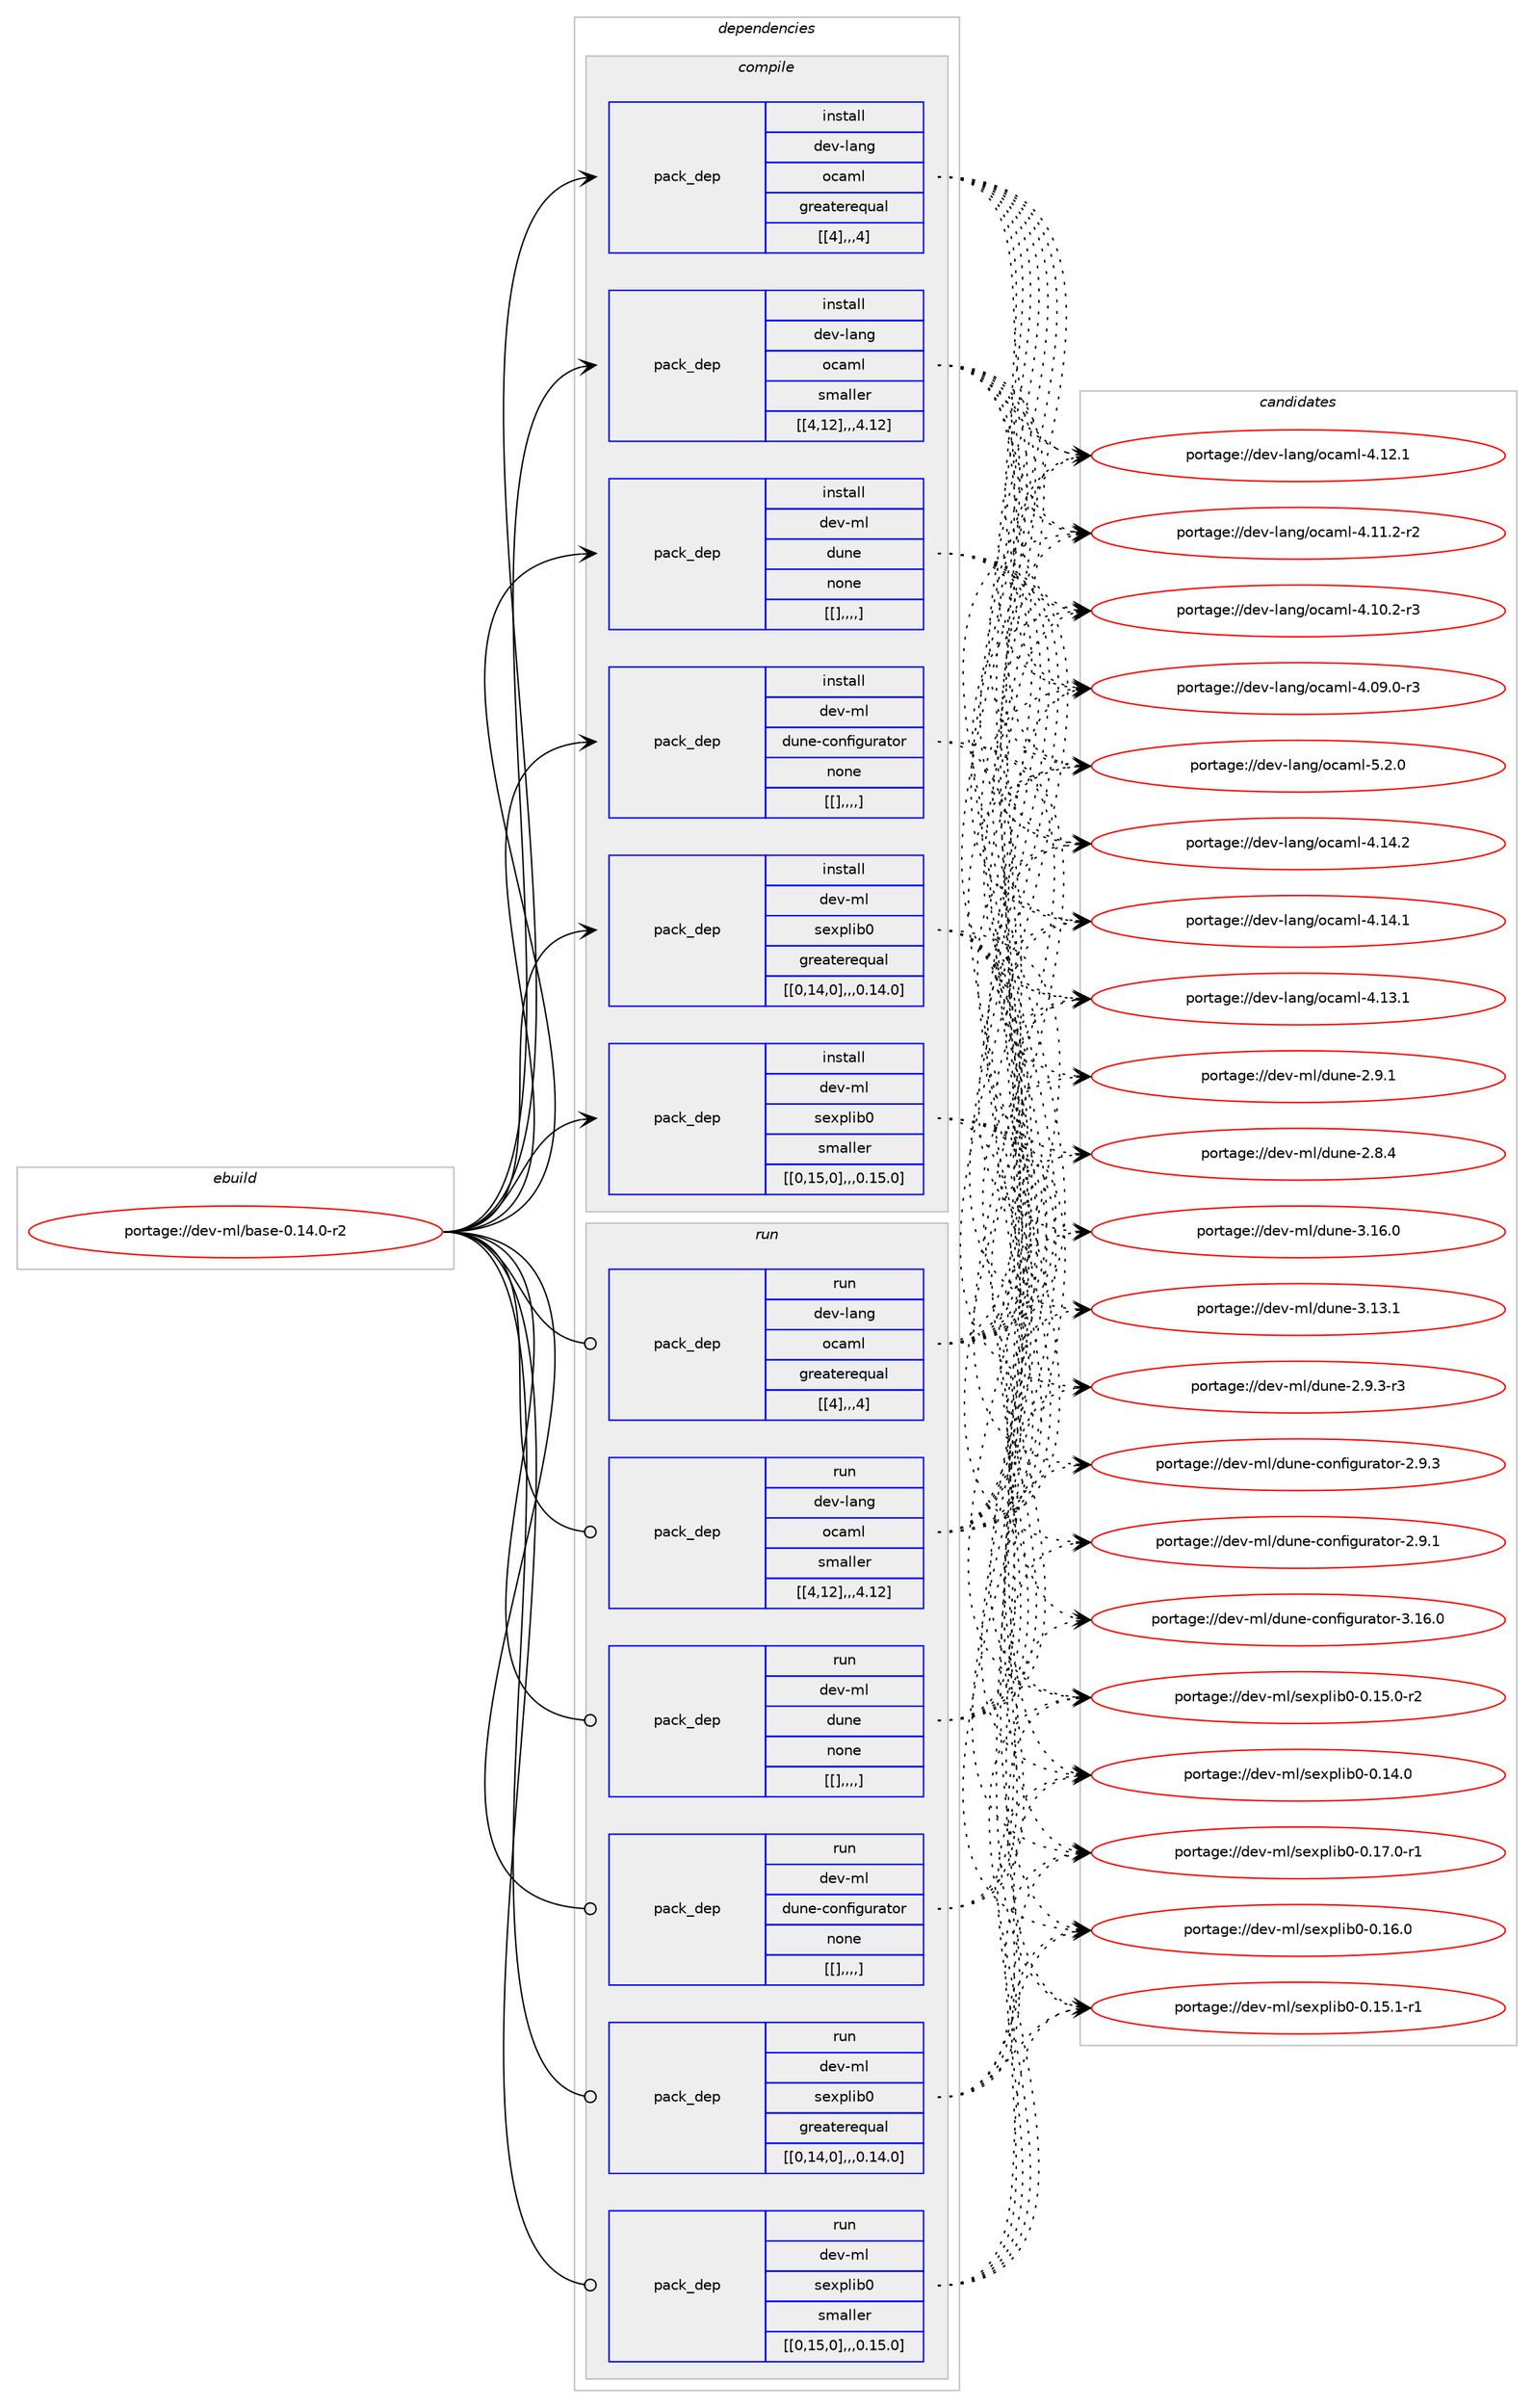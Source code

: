 digraph prolog {

# *************
# Graph options
# *************

newrank=true;
concentrate=true;
compound=true;
graph [rankdir=LR,fontname=Helvetica,fontsize=10,ranksep=1.5];#, ranksep=2.5, nodesep=0.2];
edge  [arrowhead=vee];
node  [fontname=Helvetica,fontsize=10];

# **********
# The ebuild
# **********

subgraph cluster_leftcol {
color=gray;
label=<<i>ebuild</i>>;
id [label="portage://dev-ml/base-0.14.0-r2", color=red, width=4, href="../dev-ml/base-0.14.0-r2.svg"];
}

# ****************
# The dependencies
# ****************

subgraph cluster_midcol {
color=gray;
label=<<i>dependencies</i>>;
subgraph cluster_compile {
fillcolor="#eeeeee";
style=filled;
label=<<i>compile</i>>;
subgraph pack87461 {
dependency118764 [label=<<TABLE BORDER="0" CELLBORDER="1" CELLSPACING="0" CELLPADDING="4" WIDTH="220"><TR><TD ROWSPAN="6" CELLPADDING="30">pack_dep</TD></TR><TR><TD WIDTH="110">install</TD></TR><TR><TD>dev-lang</TD></TR><TR><TD>ocaml</TD></TR><TR><TD>greaterequal</TD></TR><TR><TD>[[4],,,4]</TD></TR></TABLE>>, shape=none, color=blue];
}
id:e -> dependency118764:w [weight=20,style="solid",arrowhead="vee"];
subgraph pack87462 {
dependency118765 [label=<<TABLE BORDER="0" CELLBORDER="1" CELLSPACING="0" CELLPADDING="4" WIDTH="220"><TR><TD ROWSPAN="6" CELLPADDING="30">pack_dep</TD></TR><TR><TD WIDTH="110">install</TD></TR><TR><TD>dev-lang</TD></TR><TR><TD>ocaml</TD></TR><TR><TD>smaller</TD></TR><TR><TD>[[4,12],,,4.12]</TD></TR></TABLE>>, shape=none, color=blue];
}
id:e -> dependency118765:w [weight=20,style="solid",arrowhead="vee"];
subgraph pack87463 {
dependency118766 [label=<<TABLE BORDER="0" CELLBORDER="1" CELLSPACING="0" CELLPADDING="4" WIDTH="220"><TR><TD ROWSPAN="6" CELLPADDING="30">pack_dep</TD></TR><TR><TD WIDTH="110">install</TD></TR><TR><TD>dev-ml</TD></TR><TR><TD>dune</TD></TR><TR><TD>none</TD></TR><TR><TD>[[],,,,]</TD></TR></TABLE>>, shape=none, color=blue];
}
id:e -> dependency118766:w [weight=20,style="solid",arrowhead="vee"];
subgraph pack87464 {
dependency118767 [label=<<TABLE BORDER="0" CELLBORDER="1" CELLSPACING="0" CELLPADDING="4" WIDTH="220"><TR><TD ROWSPAN="6" CELLPADDING="30">pack_dep</TD></TR><TR><TD WIDTH="110">install</TD></TR><TR><TD>dev-ml</TD></TR><TR><TD>dune-configurator</TD></TR><TR><TD>none</TD></TR><TR><TD>[[],,,,]</TD></TR></TABLE>>, shape=none, color=blue];
}
id:e -> dependency118767:w [weight=20,style="solid",arrowhead="vee"];
subgraph pack87465 {
dependency118768 [label=<<TABLE BORDER="0" CELLBORDER="1" CELLSPACING="0" CELLPADDING="4" WIDTH="220"><TR><TD ROWSPAN="6" CELLPADDING="30">pack_dep</TD></TR><TR><TD WIDTH="110">install</TD></TR><TR><TD>dev-ml</TD></TR><TR><TD>sexplib0</TD></TR><TR><TD>greaterequal</TD></TR><TR><TD>[[0,14,0],,,0.14.0]</TD></TR></TABLE>>, shape=none, color=blue];
}
id:e -> dependency118768:w [weight=20,style="solid",arrowhead="vee"];
subgraph pack87466 {
dependency118769 [label=<<TABLE BORDER="0" CELLBORDER="1" CELLSPACING="0" CELLPADDING="4" WIDTH="220"><TR><TD ROWSPAN="6" CELLPADDING="30">pack_dep</TD></TR><TR><TD WIDTH="110">install</TD></TR><TR><TD>dev-ml</TD></TR><TR><TD>sexplib0</TD></TR><TR><TD>smaller</TD></TR><TR><TD>[[0,15,0],,,0.15.0]</TD></TR></TABLE>>, shape=none, color=blue];
}
id:e -> dependency118769:w [weight=20,style="solid",arrowhead="vee"];
}
subgraph cluster_compileandrun {
fillcolor="#eeeeee";
style=filled;
label=<<i>compile and run</i>>;
}
subgraph cluster_run {
fillcolor="#eeeeee";
style=filled;
label=<<i>run</i>>;
subgraph pack87467 {
dependency118770 [label=<<TABLE BORDER="0" CELLBORDER="1" CELLSPACING="0" CELLPADDING="4" WIDTH="220"><TR><TD ROWSPAN="6" CELLPADDING="30">pack_dep</TD></TR><TR><TD WIDTH="110">run</TD></TR><TR><TD>dev-lang</TD></TR><TR><TD>ocaml</TD></TR><TR><TD>greaterequal</TD></TR><TR><TD>[[4],,,4]</TD></TR></TABLE>>, shape=none, color=blue];
}
id:e -> dependency118770:w [weight=20,style="solid",arrowhead="odot"];
subgraph pack87468 {
dependency118771 [label=<<TABLE BORDER="0" CELLBORDER="1" CELLSPACING="0" CELLPADDING="4" WIDTH="220"><TR><TD ROWSPAN="6" CELLPADDING="30">pack_dep</TD></TR><TR><TD WIDTH="110">run</TD></TR><TR><TD>dev-lang</TD></TR><TR><TD>ocaml</TD></TR><TR><TD>smaller</TD></TR><TR><TD>[[4,12],,,4.12]</TD></TR></TABLE>>, shape=none, color=blue];
}
id:e -> dependency118771:w [weight=20,style="solid",arrowhead="odot"];
subgraph pack87469 {
dependency118772 [label=<<TABLE BORDER="0" CELLBORDER="1" CELLSPACING="0" CELLPADDING="4" WIDTH="220"><TR><TD ROWSPAN="6" CELLPADDING="30">pack_dep</TD></TR><TR><TD WIDTH="110">run</TD></TR><TR><TD>dev-ml</TD></TR><TR><TD>dune</TD></TR><TR><TD>none</TD></TR><TR><TD>[[],,,,]</TD></TR></TABLE>>, shape=none, color=blue];
}
id:e -> dependency118772:w [weight=20,style="solid",arrowhead="odot"];
subgraph pack87470 {
dependency118773 [label=<<TABLE BORDER="0" CELLBORDER="1" CELLSPACING="0" CELLPADDING="4" WIDTH="220"><TR><TD ROWSPAN="6" CELLPADDING="30">pack_dep</TD></TR><TR><TD WIDTH="110">run</TD></TR><TR><TD>dev-ml</TD></TR><TR><TD>dune-configurator</TD></TR><TR><TD>none</TD></TR><TR><TD>[[],,,,]</TD></TR></TABLE>>, shape=none, color=blue];
}
id:e -> dependency118773:w [weight=20,style="solid",arrowhead="odot"];
subgraph pack87471 {
dependency118774 [label=<<TABLE BORDER="0" CELLBORDER="1" CELLSPACING="0" CELLPADDING="4" WIDTH="220"><TR><TD ROWSPAN="6" CELLPADDING="30">pack_dep</TD></TR><TR><TD WIDTH="110">run</TD></TR><TR><TD>dev-ml</TD></TR><TR><TD>sexplib0</TD></TR><TR><TD>greaterequal</TD></TR><TR><TD>[[0,14,0],,,0.14.0]</TD></TR></TABLE>>, shape=none, color=blue];
}
id:e -> dependency118774:w [weight=20,style="solid",arrowhead="odot"];
subgraph pack87472 {
dependency118775 [label=<<TABLE BORDER="0" CELLBORDER="1" CELLSPACING="0" CELLPADDING="4" WIDTH="220"><TR><TD ROWSPAN="6" CELLPADDING="30">pack_dep</TD></TR><TR><TD WIDTH="110">run</TD></TR><TR><TD>dev-ml</TD></TR><TR><TD>sexplib0</TD></TR><TR><TD>smaller</TD></TR><TR><TD>[[0,15,0],,,0.15.0]</TD></TR></TABLE>>, shape=none, color=blue];
}
id:e -> dependency118775:w [weight=20,style="solid",arrowhead="odot"];
}
}

# **************
# The candidates
# **************

subgraph cluster_choices {
rank=same;
color=gray;
label=<<i>candidates</i>>;

subgraph choice87461 {
color=black;
nodesep=1;
choice1001011184510897110103471119997109108455346504648 [label="portage://dev-lang/ocaml-5.2.0", color=red, width=4,href="../dev-lang/ocaml-5.2.0.svg"];
choice100101118451089711010347111999710910845524649524650 [label="portage://dev-lang/ocaml-4.14.2", color=red, width=4,href="../dev-lang/ocaml-4.14.2.svg"];
choice100101118451089711010347111999710910845524649524649 [label="portage://dev-lang/ocaml-4.14.1", color=red, width=4,href="../dev-lang/ocaml-4.14.1.svg"];
choice100101118451089711010347111999710910845524649514649 [label="portage://dev-lang/ocaml-4.13.1", color=red, width=4,href="../dev-lang/ocaml-4.13.1.svg"];
choice100101118451089711010347111999710910845524649504649 [label="portage://dev-lang/ocaml-4.12.1", color=red, width=4,href="../dev-lang/ocaml-4.12.1.svg"];
choice1001011184510897110103471119997109108455246494946504511450 [label="portage://dev-lang/ocaml-4.11.2-r2", color=red, width=4,href="../dev-lang/ocaml-4.11.2-r2.svg"];
choice1001011184510897110103471119997109108455246494846504511451 [label="portage://dev-lang/ocaml-4.10.2-r3", color=red, width=4,href="../dev-lang/ocaml-4.10.2-r3.svg"];
choice1001011184510897110103471119997109108455246485746484511451 [label="portage://dev-lang/ocaml-4.09.0-r3", color=red, width=4,href="../dev-lang/ocaml-4.09.0-r3.svg"];
dependency118764:e -> choice1001011184510897110103471119997109108455346504648:w [style=dotted,weight="100"];
dependency118764:e -> choice100101118451089711010347111999710910845524649524650:w [style=dotted,weight="100"];
dependency118764:e -> choice100101118451089711010347111999710910845524649524649:w [style=dotted,weight="100"];
dependency118764:e -> choice100101118451089711010347111999710910845524649514649:w [style=dotted,weight="100"];
dependency118764:e -> choice100101118451089711010347111999710910845524649504649:w [style=dotted,weight="100"];
dependency118764:e -> choice1001011184510897110103471119997109108455246494946504511450:w [style=dotted,weight="100"];
dependency118764:e -> choice1001011184510897110103471119997109108455246494846504511451:w [style=dotted,weight="100"];
dependency118764:e -> choice1001011184510897110103471119997109108455246485746484511451:w [style=dotted,weight="100"];
}
subgraph choice87462 {
color=black;
nodesep=1;
choice1001011184510897110103471119997109108455346504648 [label="portage://dev-lang/ocaml-5.2.0", color=red, width=4,href="../dev-lang/ocaml-5.2.0.svg"];
choice100101118451089711010347111999710910845524649524650 [label="portage://dev-lang/ocaml-4.14.2", color=red, width=4,href="../dev-lang/ocaml-4.14.2.svg"];
choice100101118451089711010347111999710910845524649524649 [label="portage://dev-lang/ocaml-4.14.1", color=red, width=4,href="../dev-lang/ocaml-4.14.1.svg"];
choice100101118451089711010347111999710910845524649514649 [label="portage://dev-lang/ocaml-4.13.1", color=red, width=4,href="../dev-lang/ocaml-4.13.1.svg"];
choice100101118451089711010347111999710910845524649504649 [label="portage://dev-lang/ocaml-4.12.1", color=red, width=4,href="../dev-lang/ocaml-4.12.1.svg"];
choice1001011184510897110103471119997109108455246494946504511450 [label="portage://dev-lang/ocaml-4.11.2-r2", color=red, width=4,href="../dev-lang/ocaml-4.11.2-r2.svg"];
choice1001011184510897110103471119997109108455246494846504511451 [label="portage://dev-lang/ocaml-4.10.2-r3", color=red, width=4,href="../dev-lang/ocaml-4.10.2-r3.svg"];
choice1001011184510897110103471119997109108455246485746484511451 [label="portage://dev-lang/ocaml-4.09.0-r3", color=red, width=4,href="../dev-lang/ocaml-4.09.0-r3.svg"];
dependency118765:e -> choice1001011184510897110103471119997109108455346504648:w [style=dotted,weight="100"];
dependency118765:e -> choice100101118451089711010347111999710910845524649524650:w [style=dotted,weight="100"];
dependency118765:e -> choice100101118451089711010347111999710910845524649524649:w [style=dotted,weight="100"];
dependency118765:e -> choice100101118451089711010347111999710910845524649514649:w [style=dotted,weight="100"];
dependency118765:e -> choice100101118451089711010347111999710910845524649504649:w [style=dotted,weight="100"];
dependency118765:e -> choice1001011184510897110103471119997109108455246494946504511450:w [style=dotted,weight="100"];
dependency118765:e -> choice1001011184510897110103471119997109108455246494846504511451:w [style=dotted,weight="100"];
dependency118765:e -> choice1001011184510897110103471119997109108455246485746484511451:w [style=dotted,weight="100"];
}
subgraph choice87463 {
color=black;
nodesep=1;
choice100101118451091084710011711010145514649544648 [label="portage://dev-ml/dune-3.16.0", color=red, width=4,href="../dev-ml/dune-3.16.0.svg"];
choice100101118451091084710011711010145514649514649 [label="portage://dev-ml/dune-3.13.1", color=red, width=4,href="../dev-ml/dune-3.13.1.svg"];
choice10010111845109108471001171101014550465746514511451 [label="portage://dev-ml/dune-2.9.3-r3", color=red, width=4,href="../dev-ml/dune-2.9.3-r3.svg"];
choice1001011184510910847100117110101455046574649 [label="portage://dev-ml/dune-2.9.1", color=red, width=4,href="../dev-ml/dune-2.9.1.svg"];
choice1001011184510910847100117110101455046564652 [label="portage://dev-ml/dune-2.8.4", color=red, width=4,href="../dev-ml/dune-2.8.4.svg"];
dependency118766:e -> choice100101118451091084710011711010145514649544648:w [style=dotted,weight="100"];
dependency118766:e -> choice100101118451091084710011711010145514649514649:w [style=dotted,weight="100"];
dependency118766:e -> choice10010111845109108471001171101014550465746514511451:w [style=dotted,weight="100"];
dependency118766:e -> choice1001011184510910847100117110101455046574649:w [style=dotted,weight="100"];
dependency118766:e -> choice1001011184510910847100117110101455046564652:w [style=dotted,weight="100"];
}
subgraph choice87464 {
color=black;
nodesep=1;
choice100101118451091084710011711010145991111101021051031171149711611111445514649544648 [label="portage://dev-ml/dune-configurator-3.16.0", color=red, width=4,href="../dev-ml/dune-configurator-3.16.0.svg"];
choice1001011184510910847100117110101459911111010210510311711497116111114455046574651 [label="portage://dev-ml/dune-configurator-2.9.3", color=red, width=4,href="../dev-ml/dune-configurator-2.9.3.svg"];
choice1001011184510910847100117110101459911111010210510311711497116111114455046574649 [label="portage://dev-ml/dune-configurator-2.9.1", color=red, width=4,href="../dev-ml/dune-configurator-2.9.1.svg"];
dependency118767:e -> choice100101118451091084710011711010145991111101021051031171149711611111445514649544648:w [style=dotted,weight="100"];
dependency118767:e -> choice1001011184510910847100117110101459911111010210510311711497116111114455046574651:w [style=dotted,weight="100"];
dependency118767:e -> choice1001011184510910847100117110101459911111010210510311711497116111114455046574649:w [style=dotted,weight="100"];
}
subgraph choice87465 {
color=black;
nodesep=1;
choice10010111845109108471151011201121081059848454846495546484511449 [label="portage://dev-ml/sexplib0-0.17.0-r1", color=red, width=4,href="../dev-ml/sexplib0-0.17.0-r1.svg"];
choice1001011184510910847115101120112108105984845484649544648 [label="portage://dev-ml/sexplib0-0.16.0", color=red, width=4,href="../dev-ml/sexplib0-0.16.0.svg"];
choice10010111845109108471151011201121081059848454846495346494511449 [label="portage://dev-ml/sexplib0-0.15.1-r1", color=red, width=4,href="../dev-ml/sexplib0-0.15.1-r1.svg"];
choice10010111845109108471151011201121081059848454846495346484511450 [label="portage://dev-ml/sexplib0-0.15.0-r2", color=red, width=4,href="../dev-ml/sexplib0-0.15.0-r2.svg"];
choice1001011184510910847115101120112108105984845484649524648 [label="portage://dev-ml/sexplib0-0.14.0", color=red, width=4,href="../dev-ml/sexplib0-0.14.0.svg"];
dependency118768:e -> choice10010111845109108471151011201121081059848454846495546484511449:w [style=dotted,weight="100"];
dependency118768:e -> choice1001011184510910847115101120112108105984845484649544648:w [style=dotted,weight="100"];
dependency118768:e -> choice10010111845109108471151011201121081059848454846495346494511449:w [style=dotted,weight="100"];
dependency118768:e -> choice10010111845109108471151011201121081059848454846495346484511450:w [style=dotted,weight="100"];
dependency118768:e -> choice1001011184510910847115101120112108105984845484649524648:w [style=dotted,weight="100"];
}
subgraph choice87466 {
color=black;
nodesep=1;
choice10010111845109108471151011201121081059848454846495546484511449 [label="portage://dev-ml/sexplib0-0.17.0-r1", color=red, width=4,href="../dev-ml/sexplib0-0.17.0-r1.svg"];
choice1001011184510910847115101120112108105984845484649544648 [label="portage://dev-ml/sexplib0-0.16.0", color=red, width=4,href="../dev-ml/sexplib0-0.16.0.svg"];
choice10010111845109108471151011201121081059848454846495346494511449 [label="portage://dev-ml/sexplib0-0.15.1-r1", color=red, width=4,href="../dev-ml/sexplib0-0.15.1-r1.svg"];
choice10010111845109108471151011201121081059848454846495346484511450 [label="portage://dev-ml/sexplib0-0.15.0-r2", color=red, width=4,href="../dev-ml/sexplib0-0.15.0-r2.svg"];
choice1001011184510910847115101120112108105984845484649524648 [label="portage://dev-ml/sexplib0-0.14.0", color=red, width=4,href="../dev-ml/sexplib0-0.14.0.svg"];
dependency118769:e -> choice10010111845109108471151011201121081059848454846495546484511449:w [style=dotted,weight="100"];
dependency118769:e -> choice1001011184510910847115101120112108105984845484649544648:w [style=dotted,weight="100"];
dependency118769:e -> choice10010111845109108471151011201121081059848454846495346494511449:w [style=dotted,weight="100"];
dependency118769:e -> choice10010111845109108471151011201121081059848454846495346484511450:w [style=dotted,weight="100"];
dependency118769:e -> choice1001011184510910847115101120112108105984845484649524648:w [style=dotted,weight="100"];
}
subgraph choice87467 {
color=black;
nodesep=1;
choice1001011184510897110103471119997109108455346504648 [label="portage://dev-lang/ocaml-5.2.0", color=red, width=4,href="../dev-lang/ocaml-5.2.0.svg"];
choice100101118451089711010347111999710910845524649524650 [label="portage://dev-lang/ocaml-4.14.2", color=red, width=4,href="../dev-lang/ocaml-4.14.2.svg"];
choice100101118451089711010347111999710910845524649524649 [label="portage://dev-lang/ocaml-4.14.1", color=red, width=4,href="../dev-lang/ocaml-4.14.1.svg"];
choice100101118451089711010347111999710910845524649514649 [label="portage://dev-lang/ocaml-4.13.1", color=red, width=4,href="../dev-lang/ocaml-4.13.1.svg"];
choice100101118451089711010347111999710910845524649504649 [label="portage://dev-lang/ocaml-4.12.1", color=red, width=4,href="../dev-lang/ocaml-4.12.1.svg"];
choice1001011184510897110103471119997109108455246494946504511450 [label="portage://dev-lang/ocaml-4.11.2-r2", color=red, width=4,href="../dev-lang/ocaml-4.11.2-r2.svg"];
choice1001011184510897110103471119997109108455246494846504511451 [label="portage://dev-lang/ocaml-4.10.2-r3", color=red, width=4,href="../dev-lang/ocaml-4.10.2-r3.svg"];
choice1001011184510897110103471119997109108455246485746484511451 [label="portage://dev-lang/ocaml-4.09.0-r3", color=red, width=4,href="../dev-lang/ocaml-4.09.0-r3.svg"];
dependency118770:e -> choice1001011184510897110103471119997109108455346504648:w [style=dotted,weight="100"];
dependency118770:e -> choice100101118451089711010347111999710910845524649524650:w [style=dotted,weight="100"];
dependency118770:e -> choice100101118451089711010347111999710910845524649524649:w [style=dotted,weight="100"];
dependency118770:e -> choice100101118451089711010347111999710910845524649514649:w [style=dotted,weight="100"];
dependency118770:e -> choice100101118451089711010347111999710910845524649504649:w [style=dotted,weight="100"];
dependency118770:e -> choice1001011184510897110103471119997109108455246494946504511450:w [style=dotted,weight="100"];
dependency118770:e -> choice1001011184510897110103471119997109108455246494846504511451:w [style=dotted,weight="100"];
dependency118770:e -> choice1001011184510897110103471119997109108455246485746484511451:w [style=dotted,weight="100"];
}
subgraph choice87468 {
color=black;
nodesep=1;
choice1001011184510897110103471119997109108455346504648 [label="portage://dev-lang/ocaml-5.2.0", color=red, width=4,href="../dev-lang/ocaml-5.2.0.svg"];
choice100101118451089711010347111999710910845524649524650 [label="portage://dev-lang/ocaml-4.14.2", color=red, width=4,href="../dev-lang/ocaml-4.14.2.svg"];
choice100101118451089711010347111999710910845524649524649 [label="portage://dev-lang/ocaml-4.14.1", color=red, width=4,href="../dev-lang/ocaml-4.14.1.svg"];
choice100101118451089711010347111999710910845524649514649 [label="portage://dev-lang/ocaml-4.13.1", color=red, width=4,href="../dev-lang/ocaml-4.13.1.svg"];
choice100101118451089711010347111999710910845524649504649 [label="portage://dev-lang/ocaml-4.12.1", color=red, width=4,href="../dev-lang/ocaml-4.12.1.svg"];
choice1001011184510897110103471119997109108455246494946504511450 [label="portage://dev-lang/ocaml-4.11.2-r2", color=red, width=4,href="../dev-lang/ocaml-4.11.2-r2.svg"];
choice1001011184510897110103471119997109108455246494846504511451 [label="portage://dev-lang/ocaml-4.10.2-r3", color=red, width=4,href="../dev-lang/ocaml-4.10.2-r3.svg"];
choice1001011184510897110103471119997109108455246485746484511451 [label="portage://dev-lang/ocaml-4.09.0-r3", color=red, width=4,href="../dev-lang/ocaml-4.09.0-r3.svg"];
dependency118771:e -> choice1001011184510897110103471119997109108455346504648:w [style=dotted,weight="100"];
dependency118771:e -> choice100101118451089711010347111999710910845524649524650:w [style=dotted,weight="100"];
dependency118771:e -> choice100101118451089711010347111999710910845524649524649:w [style=dotted,weight="100"];
dependency118771:e -> choice100101118451089711010347111999710910845524649514649:w [style=dotted,weight="100"];
dependency118771:e -> choice100101118451089711010347111999710910845524649504649:w [style=dotted,weight="100"];
dependency118771:e -> choice1001011184510897110103471119997109108455246494946504511450:w [style=dotted,weight="100"];
dependency118771:e -> choice1001011184510897110103471119997109108455246494846504511451:w [style=dotted,weight="100"];
dependency118771:e -> choice1001011184510897110103471119997109108455246485746484511451:w [style=dotted,weight="100"];
}
subgraph choice87469 {
color=black;
nodesep=1;
choice100101118451091084710011711010145514649544648 [label="portage://dev-ml/dune-3.16.0", color=red, width=4,href="../dev-ml/dune-3.16.0.svg"];
choice100101118451091084710011711010145514649514649 [label="portage://dev-ml/dune-3.13.1", color=red, width=4,href="../dev-ml/dune-3.13.1.svg"];
choice10010111845109108471001171101014550465746514511451 [label="portage://dev-ml/dune-2.9.3-r3", color=red, width=4,href="../dev-ml/dune-2.9.3-r3.svg"];
choice1001011184510910847100117110101455046574649 [label="portage://dev-ml/dune-2.9.1", color=red, width=4,href="../dev-ml/dune-2.9.1.svg"];
choice1001011184510910847100117110101455046564652 [label="portage://dev-ml/dune-2.8.4", color=red, width=4,href="../dev-ml/dune-2.8.4.svg"];
dependency118772:e -> choice100101118451091084710011711010145514649544648:w [style=dotted,weight="100"];
dependency118772:e -> choice100101118451091084710011711010145514649514649:w [style=dotted,weight="100"];
dependency118772:e -> choice10010111845109108471001171101014550465746514511451:w [style=dotted,weight="100"];
dependency118772:e -> choice1001011184510910847100117110101455046574649:w [style=dotted,weight="100"];
dependency118772:e -> choice1001011184510910847100117110101455046564652:w [style=dotted,weight="100"];
}
subgraph choice87470 {
color=black;
nodesep=1;
choice100101118451091084710011711010145991111101021051031171149711611111445514649544648 [label="portage://dev-ml/dune-configurator-3.16.0", color=red, width=4,href="../dev-ml/dune-configurator-3.16.0.svg"];
choice1001011184510910847100117110101459911111010210510311711497116111114455046574651 [label="portage://dev-ml/dune-configurator-2.9.3", color=red, width=4,href="../dev-ml/dune-configurator-2.9.3.svg"];
choice1001011184510910847100117110101459911111010210510311711497116111114455046574649 [label="portage://dev-ml/dune-configurator-2.9.1", color=red, width=4,href="../dev-ml/dune-configurator-2.9.1.svg"];
dependency118773:e -> choice100101118451091084710011711010145991111101021051031171149711611111445514649544648:w [style=dotted,weight="100"];
dependency118773:e -> choice1001011184510910847100117110101459911111010210510311711497116111114455046574651:w [style=dotted,weight="100"];
dependency118773:e -> choice1001011184510910847100117110101459911111010210510311711497116111114455046574649:w [style=dotted,weight="100"];
}
subgraph choice87471 {
color=black;
nodesep=1;
choice10010111845109108471151011201121081059848454846495546484511449 [label="portage://dev-ml/sexplib0-0.17.0-r1", color=red, width=4,href="../dev-ml/sexplib0-0.17.0-r1.svg"];
choice1001011184510910847115101120112108105984845484649544648 [label="portage://dev-ml/sexplib0-0.16.0", color=red, width=4,href="../dev-ml/sexplib0-0.16.0.svg"];
choice10010111845109108471151011201121081059848454846495346494511449 [label="portage://dev-ml/sexplib0-0.15.1-r1", color=red, width=4,href="../dev-ml/sexplib0-0.15.1-r1.svg"];
choice10010111845109108471151011201121081059848454846495346484511450 [label="portage://dev-ml/sexplib0-0.15.0-r2", color=red, width=4,href="../dev-ml/sexplib0-0.15.0-r2.svg"];
choice1001011184510910847115101120112108105984845484649524648 [label="portage://dev-ml/sexplib0-0.14.0", color=red, width=4,href="../dev-ml/sexplib0-0.14.0.svg"];
dependency118774:e -> choice10010111845109108471151011201121081059848454846495546484511449:w [style=dotted,weight="100"];
dependency118774:e -> choice1001011184510910847115101120112108105984845484649544648:w [style=dotted,weight="100"];
dependency118774:e -> choice10010111845109108471151011201121081059848454846495346494511449:w [style=dotted,weight="100"];
dependency118774:e -> choice10010111845109108471151011201121081059848454846495346484511450:w [style=dotted,weight="100"];
dependency118774:e -> choice1001011184510910847115101120112108105984845484649524648:w [style=dotted,weight="100"];
}
subgraph choice87472 {
color=black;
nodesep=1;
choice10010111845109108471151011201121081059848454846495546484511449 [label="portage://dev-ml/sexplib0-0.17.0-r1", color=red, width=4,href="../dev-ml/sexplib0-0.17.0-r1.svg"];
choice1001011184510910847115101120112108105984845484649544648 [label="portage://dev-ml/sexplib0-0.16.0", color=red, width=4,href="../dev-ml/sexplib0-0.16.0.svg"];
choice10010111845109108471151011201121081059848454846495346494511449 [label="portage://dev-ml/sexplib0-0.15.1-r1", color=red, width=4,href="../dev-ml/sexplib0-0.15.1-r1.svg"];
choice10010111845109108471151011201121081059848454846495346484511450 [label="portage://dev-ml/sexplib0-0.15.0-r2", color=red, width=4,href="../dev-ml/sexplib0-0.15.0-r2.svg"];
choice1001011184510910847115101120112108105984845484649524648 [label="portage://dev-ml/sexplib0-0.14.0", color=red, width=4,href="../dev-ml/sexplib0-0.14.0.svg"];
dependency118775:e -> choice10010111845109108471151011201121081059848454846495546484511449:w [style=dotted,weight="100"];
dependency118775:e -> choice1001011184510910847115101120112108105984845484649544648:w [style=dotted,weight="100"];
dependency118775:e -> choice10010111845109108471151011201121081059848454846495346494511449:w [style=dotted,weight="100"];
dependency118775:e -> choice10010111845109108471151011201121081059848454846495346484511450:w [style=dotted,weight="100"];
dependency118775:e -> choice1001011184510910847115101120112108105984845484649524648:w [style=dotted,weight="100"];
}
}

}
